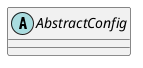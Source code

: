 /'
 ' UML include file for Dcs.Config class.
 '/

@startuml

abstract class AbstractConfig {
!ifdef SHOW_CONTENT
    #ConfigFormat format
    #string namespace
    -- methods --
    +virtual string get_namespace () throws GLib.Error
    +virtual ConfigFormat get_format () throws GLib.Error
    +virtual string get_string (string ns, string key) throws GLib.Error
    +virtual Gee.ArrayList<string> get_string_list (string ns, string key) throws GLib.Error
    +virtual int get_int (string ns, string key) throws GLib.Error
    +virtual Gee.ArrayList<int> get_int_list (string ns, string key) throws GLib.Error
    +virtual bool get_bool (string ns, string key) throws GLib.Error
    +virtual double get_double (string ns, string key) throws GLib.Error
    +virtual void set_string (string ns, string key, string value) throws GLib.Error
    +virtual void set_string_list (string ns, string key, string[] value) throws GLib.Error
    +virtual void set_int (string ns, string key, int value) throws GLib.Error
    +virtual void set_int_list (string ns, string key, int[] value) throws GLib.Error
    +virtual void set_bool (string ns, string key, bool value) throws GLib.Error
    +virtual void set_double (string ns, string key, double value) throws GLib.Error
!endif
}

@enduml
